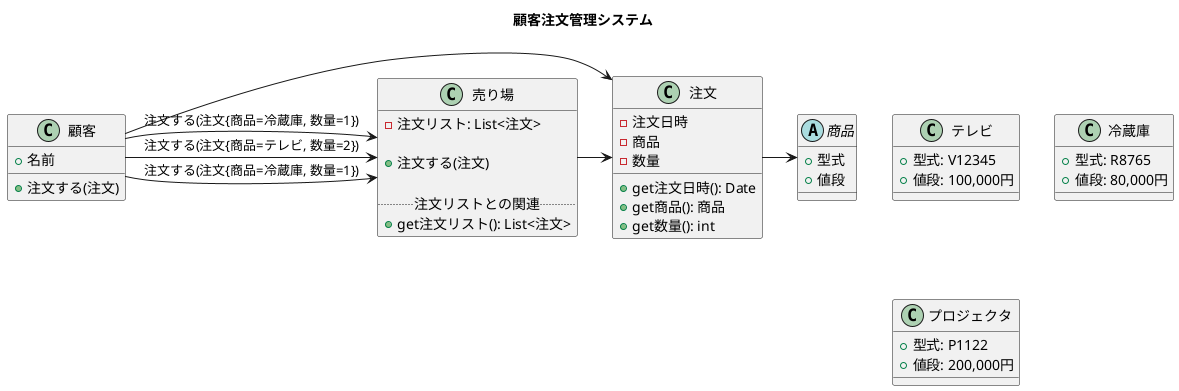 @startuml 演習3-7
title 顧客注文管理システム

class 顧客 {
  +名前
  +注文する(注文)
}

abstract class 商品 {
  +型式
  +値段
}

class テレビ {
  +型式: V12345
  +値段: 100,000円
}

class 冷蔵庫 {
  +型式: R8765
  +値段: 80,000円
}

class プロジェクタ {
  +型式: P1122
  +値段: 200,000円
}

class 売り場 {
  -注文リスト: List<注文>

  +注文する(注文)

  ..注文リストとの関連..
  +get注文リスト(): List<注文>
}

class 注文 {
  -注文日時
  -商品
  -数量

  +get注文日時(): Date
  +get商品(): 商品
  +get数量(): int
}

顧客 -> 注文
注文 -> 商品
売り場 -> 注文

顧客 -> 売り場: 注文する(注文{商品=テレビ, 数量=2})
顧客 -> 売り場: 注文する(注文{商品=冷蔵庫, 数量=1})
顧客 -> 売り場: 注文する(注文{商品=冷蔵庫, 数量=1})

@enduml
